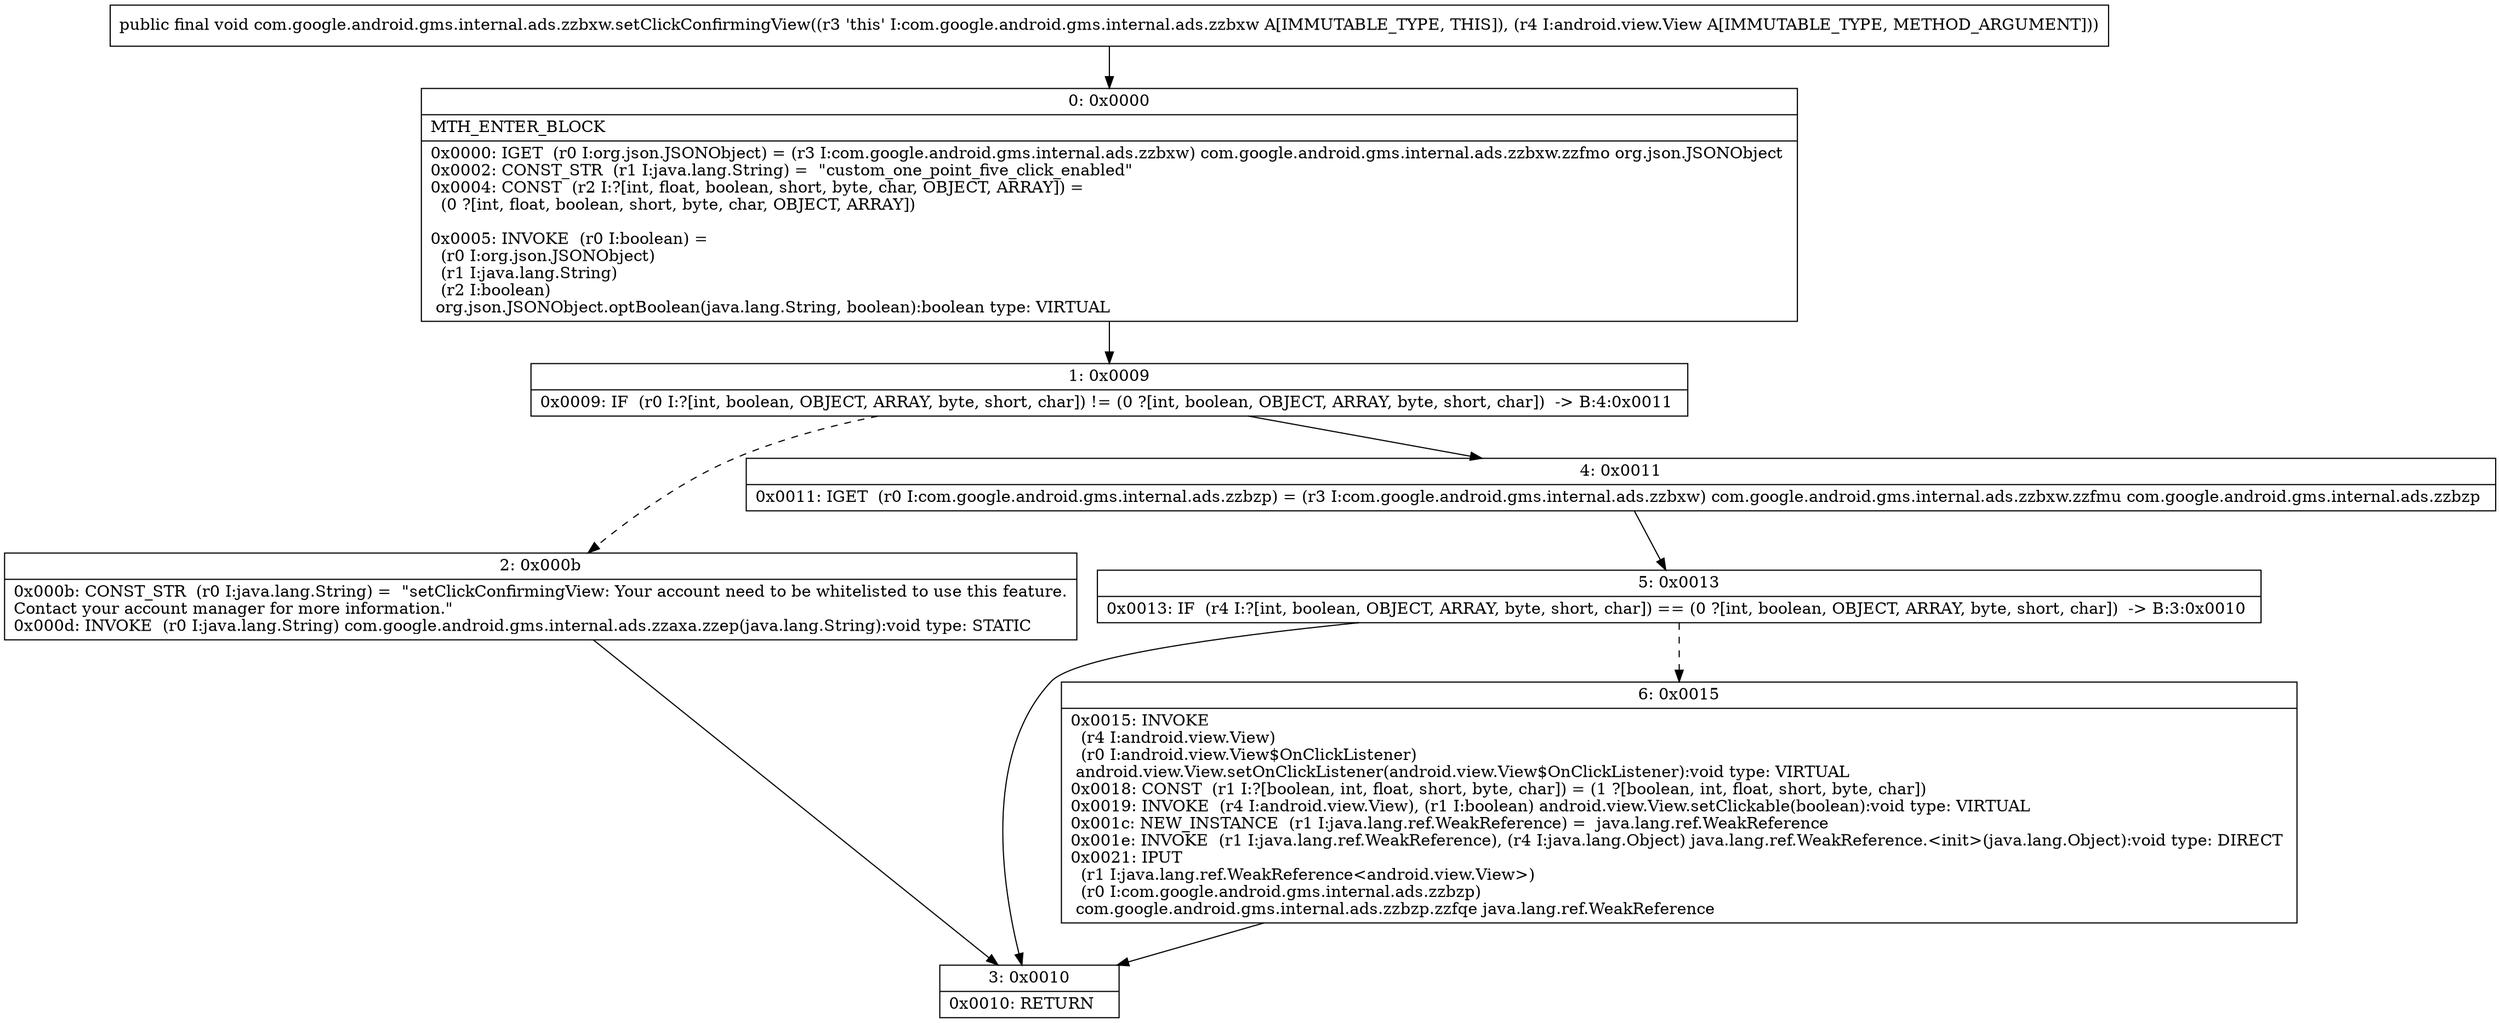 digraph "CFG forcom.google.android.gms.internal.ads.zzbxw.setClickConfirmingView(Landroid\/view\/View;)V" {
Node_0 [shape=record,label="{0\:\ 0x0000|MTH_ENTER_BLOCK\l|0x0000: IGET  (r0 I:org.json.JSONObject) = (r3 I:com.google.android.gms.internal.ads.zzbxw) com.google.android.gms.internal.ads.zzbxw.zzfmo org.json.JSONObject \l0x0002: CONST_STR  (r1 I:java.lang.String) =  \"custom_one_point_five_click_enabled\" \l0x0004: CONST  (r2 I:?[int, float, boolean, short, byte, char, OBJECT, ARRAY]) = \l  (0 ?[int, float, boolean, short, byte, char, OBJECT, ARRAY])\l \l0x0005: INVOKE  (r0 I:boolean) = \l  (r0 I:org.json.JSONObject)\l  (r1 I:java.lang.String)\l  (r2 I:boolean)\l org.json.JSONObject.optBoolean(java.lang.String, boolean):boolean type: VIRTUAL \l}"];
Node_1 [shape=record,label="{1\:\ 0x0009|0x0009: IF  (r0 I:?[int, boolean, OBJECT, ARRAY, byte, short, char]) != (0 ?[int, boolean, OBJECT, ARRAY, byte, short, char])  \-\> B:4:0x0011 \l}"];
Node_2 [shape=record,label="{2\:\ 0x000b|0x000b: CONST_STR  (r0 I:java.lang.String) =  \"setClickConfirmingView: Your account need to be whitelisted to use this feature.\lContact your account manager for more information.\" \l0x000d: INVOKE  (r0 I:java.lang.String) com.google.android.gms.internal.ads.zzaxa.zzep(java.lang.String):void type: STATIC \l}"];
Node_3 [shape=record,label="{3\:\ 0x0010|0x0010: RETURN   \l}"];
Node_4 [shape=record,label="{4\:\ 0x0011|0x0011: IGET  (r0 I:com.google.android.gms.internal.ads.zzbzp) = (r3 I:com.google.android.gms.internal.ads.zzbxw) com.google.android.gms.internal.ads.zzbxw.zzfmu com.google.android.gms.internal.ads.zzbzp \l}"];
Node_5 [shape=record,label="{5\:\ 0x0013|0x0013: IF  (r4 I:?[int, boolean, OBJECT, ARRAY, byte, short, char]) == (0 ?[int, boolean, OBJECT, ARRAY, byte, short, char])  \-\> B:3:0x0010 \l}"];
Node_6 [shape=record,label="{6\:\ 0x0015|0x0015: INVOKE  \l  (r4 I:android.view.View)\l  (r0 I:android.view.View$OnClickListener)\l android.view.View.setOnClickListener(android.view.View$OnClickListener):void type: VIRTUAL \l0x0018: CONST  (r1 I:?[boolean, int, float, short, byte, char]) = (1 ?[boolean, int, float, short, byte, char]) \l0x0019: INVOKE  (r4 I:android.view.View), (r1 I:boolean) android.view.View.setClickable(boolean):void type: VIRTUAL \l0x001c: NEW_INSTANCE  (r1 I:java.lang.ref.WeakReference) =  java.lang.ref.WeakReference \l0x001e: INVOKE  (r1 I:java.lang.ref.WeakReference), (r4 I:java.lang.Object) java.lang.ref.WeakReference.\<init\>(java.lang.Object):void type: DIRECT \l0x0021: IPUT  \l  (r1 I:java.lang.ref.WeakReference\<android.view.View\>)\l  (r0 I:com.google.android.gms.internal.ads.zzbzp)\l com.google.android.gms.internal.ads.zzbzp.zzfqe java.lang.ref.WeakReference \l}"];
MethodNode[shape=record,label="{public final void com.google.android.gms.internal.ads.zzbxw.setClickConfirmingView((r3 'this' I:com.google.android.gms.internal.ads.zzbxw A[IMMUTABLE_TYPE, THIS]), (r4 I:android.view.View A[IMMUTABLE_TYPE, METHOD_ARGUMENT])) }"];
MethodNode -> Node_0;
Node_0 -> Node_1;
Node_1 -> Node_2[style=dashed];
Node_1 -> Node_4;
Node_2 -> Node_3;
Node_4 -> Node_5;
Node_5 -> Node_3;
Node_5 -> Node_6[style=dashed];
Node_6 -> Node_3;
}

